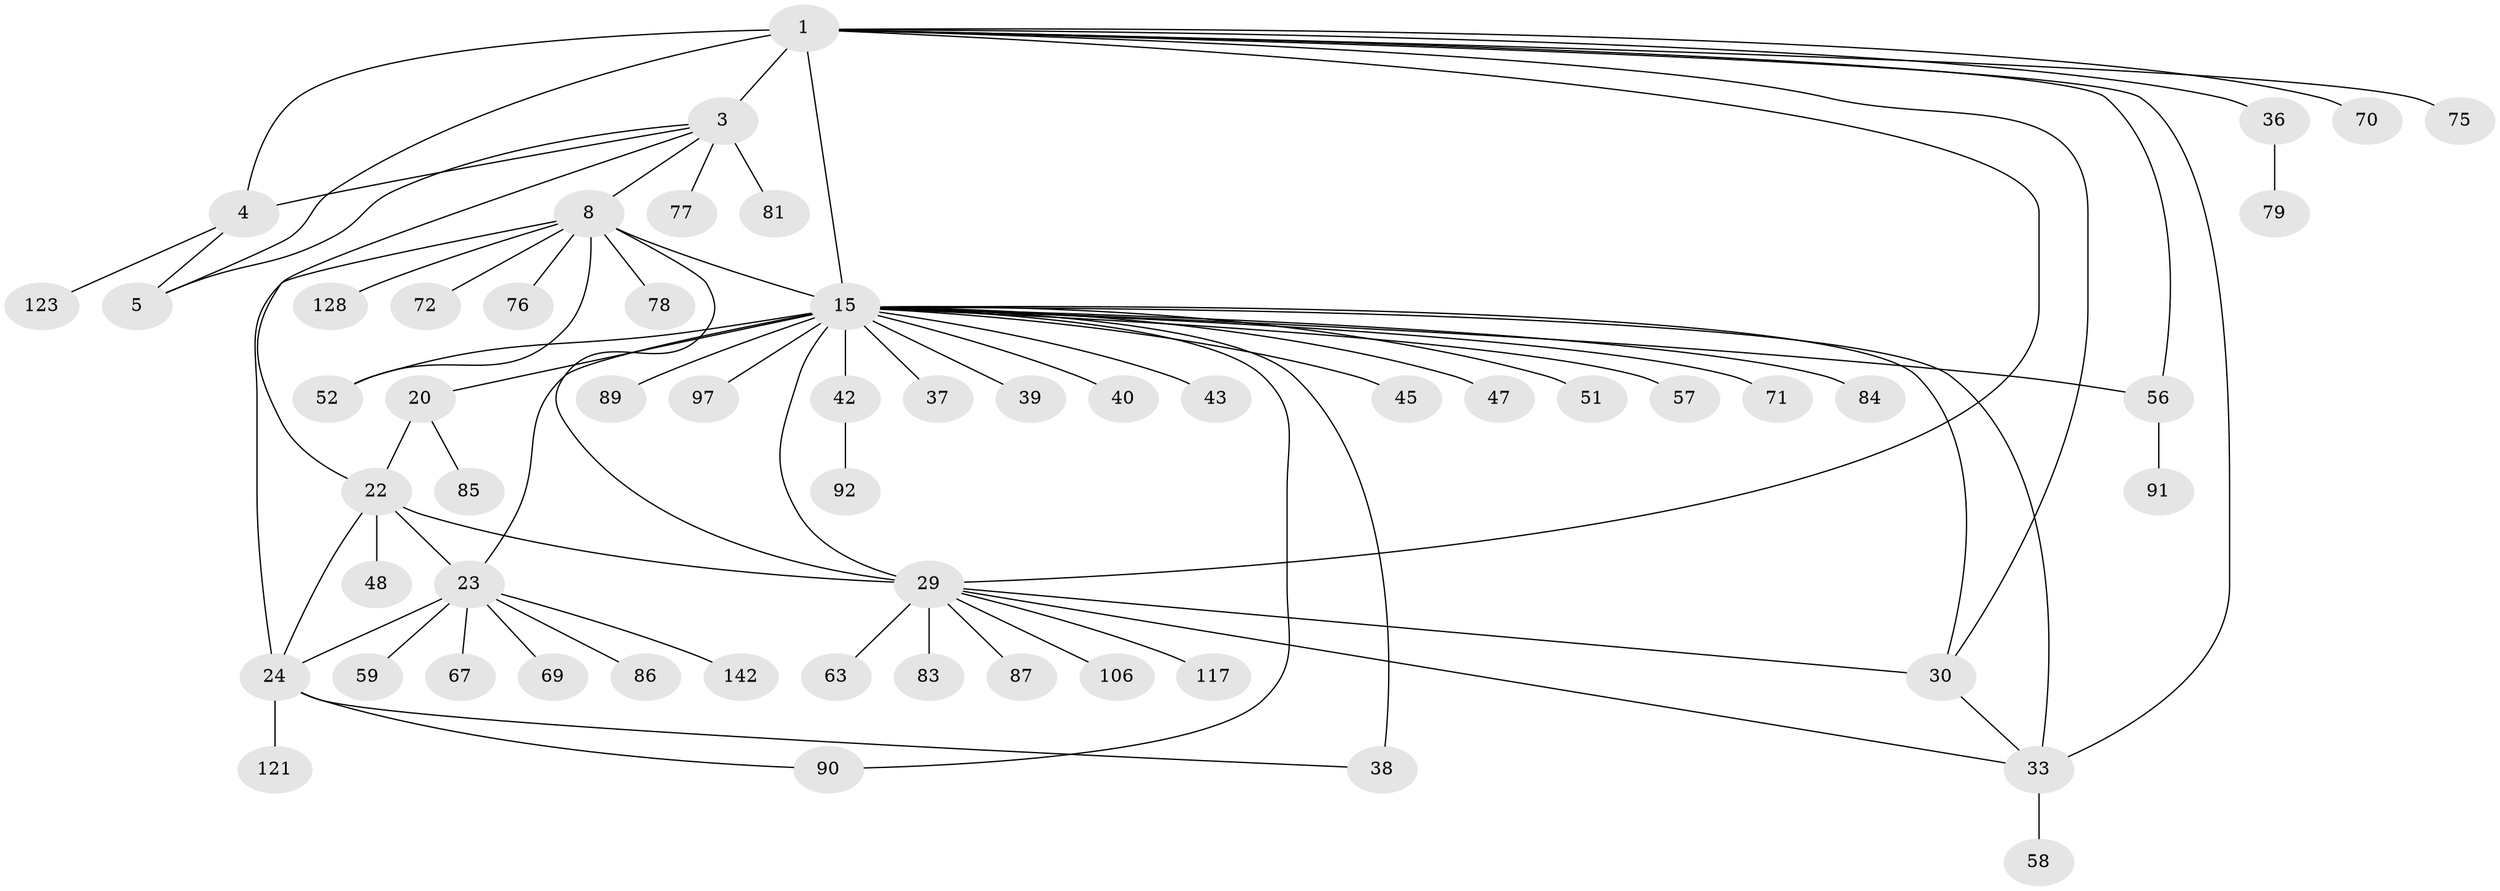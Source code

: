 // original degree distribution, {7: 0.06293706293706294, 9: 0.03496503496503497, 11: 0.013986013986013986, 8: 0.03496503496503497, 10: 0.06293706293706294, 14: 0.006993006993006993, 12: 0.006993006993006993, 13: 0.02097902097902098, 2: 0.14685314685314685, 1: 0.5664335664335665, 3: 0.04195804195804196}
// Generated by graph-tools (version 1.1) at 2025/19/03/04/25 18:19:32]
// undirected, 57 vertices, 76 edges
graph export_dot {
graph [start="1"]
  node [color=gray90,style=filled];
  1 [super="+2+140"];
  3 [super="+99"];
  4;
  5 [super="+74+49"];
  8 [super="+53+127+138+62+10+11+9"];
  15 [super="+17+125+136+66+16+31+18+54"];
  20 [super="+41+73"];
  22 [super="+25"];
  23 [super="+65+112+27+26"];
  24 [super="+64"];
  29;
  30 [super="+55+108+68"];
  33;
  36;
  37;
  38;
  39;
  40;
  42;
  43 [super="+104"];
  45 [super="+98"];
  47 [super="+135+60"];
  48;
  51;
  52;
  56;
  57 [super="+137"];
  58;
  59;
  63;
  67;
  69;
  70 [super="+96"];
  71;
  72 [super="+113"];
  75;
  76;
  77;
  78 [super="+82"];
  79;
  81;
  83;
  84;
  85 [super="+88"];
  86;
  87;
  89;
  90;
  91;
  92;
  97;
  106;
  117;
  121;
  123;
  128;
  142;
  1 -- 3 [weight=4];
  1 -- 4 [weight=4];
  1 -- 5 [weight=4];
  1 -- 33;
  1 -- 36;
  1 -- 70;
  1 -- 75;
  1 -- 15 [weight=5];
  1 -- 56;
  1 -- 29;
  1 -- 30;
  3 -- 4;
  3 -- 5;
  3 -- 77;
  3 -- 81;
  3 -- 8;
  3 -- 22;
  4 -- 5;
  4 -- 123;
  8 -- 76;
  8 -- 52;
  8 -- 24 [weight=2];
  8 -- 15 [weight=3];
  8 -- 128;
  8 -- 72;
  8 -- 29;
  8 -- 78;
  15 -- 20 [weight=6];
  15 -- 23;
  15 -- 38;
  15 -- 40;
  15 -- 71;
  15 -- 51;
  15 -- 84;
  15 -- 39;
  15 -- 33 [weight=3];
  15 -- 37;
  15 -- 42;
  15 -- 43;
  15 -- 89;
  15 -- 29 [weight=3];
  15 -- 30 [weight=3];
  15 -- 57;
  15 -- 97;
  15 -- 45;
  15 -- 47;
  15 -- 52;
  15 -- 56;
  15 -- 90;
  20 -- 85;
  20 -- 22;
  22 -- 23 [weight=8];
  22 -- 24 [weight=2];
  22 -- 29;
  22 -- 48;
  23 -- 24 [weight=4];
  23 -- 67;
  23 -- 59;
  23 -- 86;
  23 -- 142;
  23 -- 69;
  24 -- 38;
  24 -- 121;
  24 -- 90;
  29 -- 30;
  29 -- 33;
  29 -- 63;
  29 -- 83;
  29 -- 87;
  29 -- 106;
  29 -- 117;
  30 -- 33;
  33 -- 58;
  36 -- 79;
  42 -- 92;
  56 -- 91;
}
